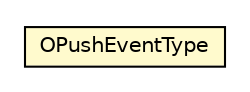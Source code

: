 #!/usr/local/bin/dot
#
# Class diagram 
# Generated by UMLGraph version R5_6-24-gf6e263 (http://www.umlgraph.org/)
#

digraph G {
	edge [fontname="Helvetica",fontsize=10,labelfontname="Helvetica",labelfontsize=10];
	node [fontname="Helvetica",fontsize=10,shape=plaintext];
	nodesep=0.25;
	ranksep=0.5;
	// com.orientechnologies.orient.server.OPushEventType
	c5078837 [label=<<table title="com.orientechnologies.orient.server.OPushEventType" border="0" cellborder="1" cellspacing="0" cellpadding="2" port="p" bgcolor="lemonChiffon" href="./OPushEventType.html">
		<tr><td><table border="0" cellspacing="0" cellpadding="1">
<tr><td align="center" balign="center"> OPushEventType </td></tr>
		</table></td></tr>
		</table>>, URL="./OPushEventType.html", fontname="Helvetica", fontcolor="black", fontsize=10.0];
}

